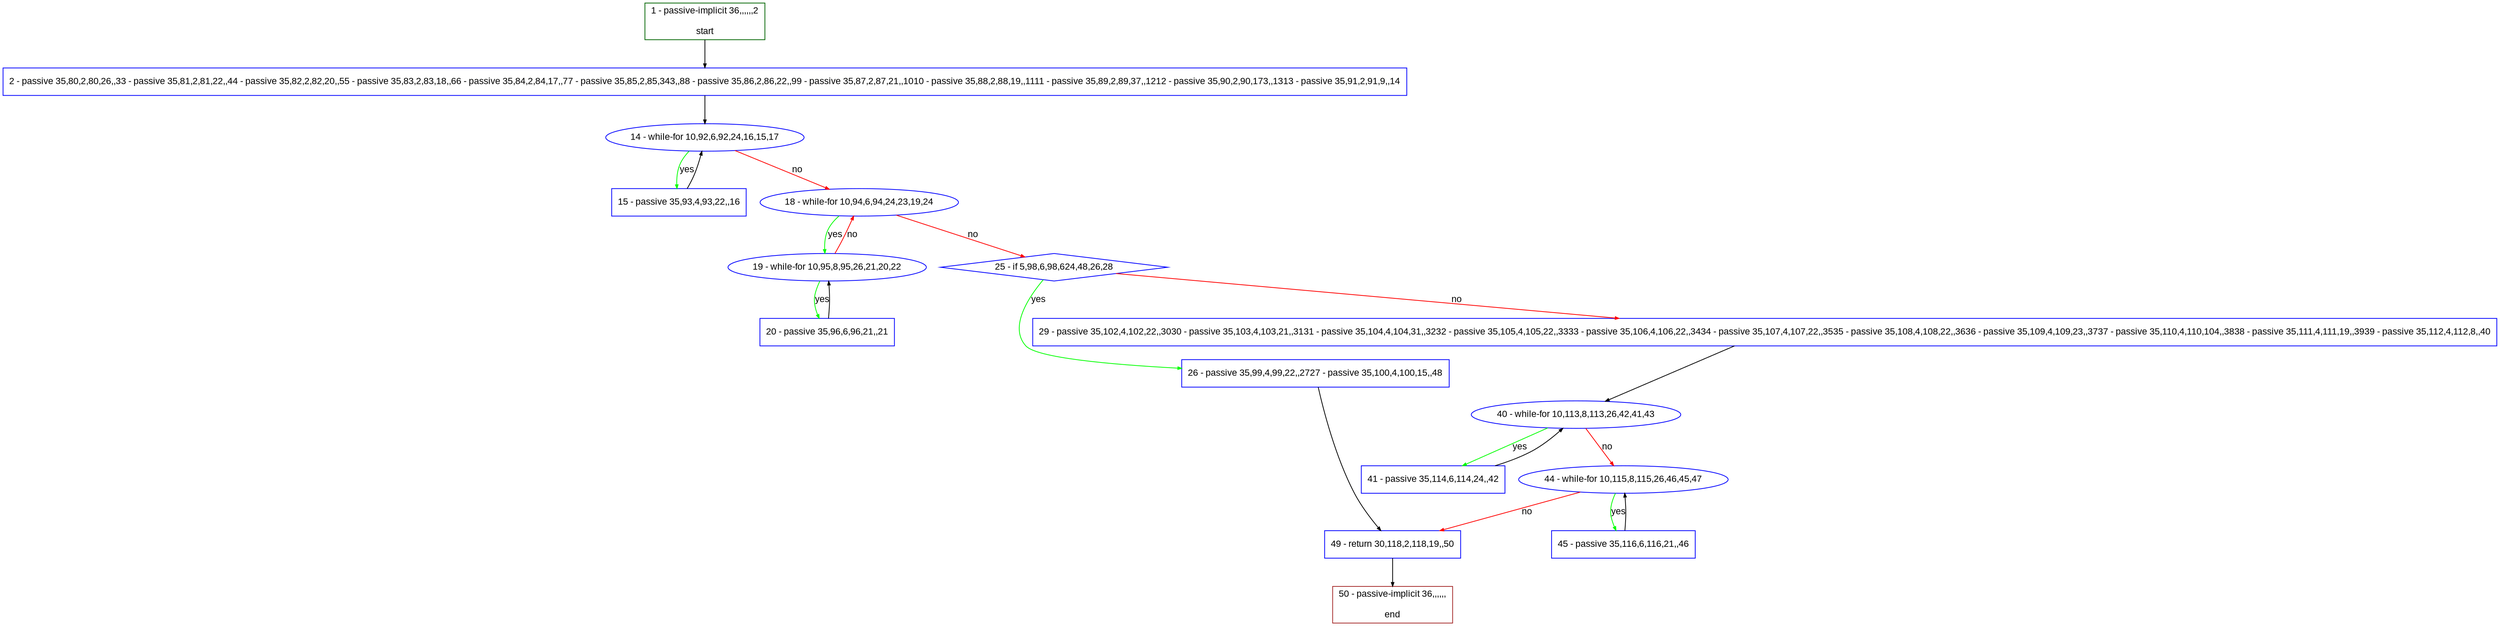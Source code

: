 digraph "" {
  graph [pack="true", label="", fontsize="12", packmode="clust", fontname="Arial", fillcolor="#FFFFCC", bgcolor="white", style="rounded,filled", compound="true"];
  node [node_initialized="no", label="", color="grey", fontsize="12", fillcolor="white", fontname="Arial", style="filled", shape="rectangle", compound="true", fixedsize="false"];
  edge [fontcolor="black", arrowhead="normal", arrowtail="none", arrowsize="0.5", ltail="", label="", color="black", fontsize="12", lhead="", fontname="Arial", dir="forward", compound="true"];
  __N1 [label="2 - passive 35,80,2,80,26,,33 - passive 35,81,2,81,22,,44 - passive 35,82,2,82,20,,55 - passive 35,83,2,83,18,,66 - passive 35,84,2,84,17,,77 - passive 35,85,2,85,343,,88 - passive 35,86,2,86,22,,99 - passive 35,87,2,87,21,,1010 - passive 35,88,2,88,19,,1111 - passive 35,89,2,89,37,,1212 - passive 35,90,2,90,173,,1313 - passive 35,91,2,91,9,,14", color="#0000ff", fillcolor="#ffffff", style="filled", shape="box"];
  __N2 [label="1 - passive-implicit 36,,,,,,2\n\nstart", color="#006400", fillcolor="#ffffff", style="filled", shape="box"];
  __N3 [label="14 - while-for 10,92,6,92,24,16,15,17", color="#0000ff", fillcolor="#ffffff", style="filled", shape="oval"];
  __N4 [label="15 - passive 35,93,4,93,22,,16", color="#0000ff", fillcolor="#ffffff", style="filled", shape="box"];
  __N5 [label="18 - while-for 10,94,6,94,24,23,19,24", color="#0000ff", fillcolor="#ffffff", style="filled", shape="oval"];
  __N6 [label="19 - while-for 10,95,8,95,26,21,20,22", color="#0000ff", fillcolor="#ffffff", style="filled", shape="oval"];
  __N7 [label="25 - if 5,98,6,98,624,48,26,28", color="#0000ff", fillcolor="#ffffff", style="filled", shape="diamond"];
  __N8 [label="20 - passive 35,96,6,96,21,,21", color="#0000ff", fillcolor="#ffffff", style="filled", shape="box"];
  __N9 [label="26 - passive 35,99,4,99,22,,2727 - passive 35,100,4,100,15,,48", color="#0000ff", fillcolor="#ffffff", style="filled", shape="box"];
  __N10 [label="29 - passive 35,102,4,102,22,,3030 - passive 35,103,4,103,21,,3131 - passive 35,104,4,104,31,,3232 - passive 35,105,4,105,22,,3333 - passive 35,106,4,106,22,,3434 - passive 35,107,4,107,22,,3535 - passive 35,108,4,108,22,,3636 - passive 35,109,4,109,23,,3737 - passive 35,110,4,110,104,,3838 - passive 35,111,4,111,19,,3939 - passive 35,112,4,112,8,,40", color="#0000ff", fillcolor="#ffffff", style="filled", shape="box"];
  __N11 [label="49 - return 30,118,2,118,19,,50", color="#0000ff", fillcolor="#ffffff", style="filled", shape="box"];
  __N12 [label="40 - while-for 10,113,8,113,26,42,41,43", color="#0000ff", fillcolor="#ffffff", style="filled", shape="oval"];
  __N13 [label="41 - passive 35,114,6,114,24,,42", color="#0000ff", fillcolor="#ffffff", style="filled", shape="box"];
  __N14 [label="44 - while-for 10,115,8,115,26,46,45,47", color="#0000ff", fillcolor="#ffffff", style="filled", shape="oval"];
  __N15 [label="45 - passive 35,116,6,116,21,,46", color="#0000ff", fillcolor="#ffffff", style="filled", shape="box"];
  __N16 [label="50 - passive-implicit 36,,,,,,\n\nend", color="#a52a2a", fillcolor="#ffffff", style="filled", shape="box"];
  __N2 -> __N1 [arrowhead="normal", arrowtail="none", color="#000000", label="", dir="forward"];
  __N1 -> __N3 [arrowhead="normal", arrowtail="none", color="#000000", label="", dir="forward"];
  __N3 -> __N4 [arrowhead="normal", arrowtail="none", color="#00ff00", label="yes", dir="forward"];
  __N4 -> __N3 [arrowhead="normal", arrowtail="none", color="#000000", label="", dir="forward"];
  __N3 -> __N5 [arrowhead="normal", arrowtail="none", color="#ff0000", label="no", dir="forward"];
  __N5 -> __N6 [arrowhead="normal", arrowtail="none", color="#00ff00", label="yes", dir="forward"];
  __N6 -> __N5 [arrowhead="normal", arrowtail="none", color="#ff0000", label="no", dir="forward"];
  __N5 -> __N7 [arrowhead="normal", arrowtail="none", color="#ff0000", label="no", dir="forward"];
  __N6 -> __N8 [arrowhead="normal", arrowtail="none", color="#00ff00", label="yes", dir="forward"];
  __N8 -> __N6 [arrowhead="normal", arrowtail="none", color="#000000", label="", dir="forward"];
  __N7 -> __N9 [arrowhead="normal", arrowtail="none", color="#00ff00", label="yes", dir="forward"];
  __N7 -> __N10 [arrowhead="normal", arrowtail="none", color="#ff0000", label="no", dir="forward"];
  __N9 -> __N11 [arrowhead="normal", arrowtail="none", color="#000000", label="", dir="forward"];
  __N10 -> __N12 [arrowhead="normal", arrowtail="none", color="#000000", label="", dir="forward"];
  __N12 -> __N13 [arrowhead="normal", arrowtail="none", color="#00ff00", label="yes", dir="forward"];
  __N13 -> __N12 [arrowhead="normal", arrowtail="none", color="#000000", label="", dir="forward"];
  __N12 -> __N14 [arrowhead="normal", arrowtail="none", color="#ff0000", label="no", dir="forward"];
  __N14 -> __N15 [arrowhead="normal", arrowtail="none", color="#00ff00", label="yes", dir="forward"];
  __N15 -> __N14 [arrowhead="normal", arrowtail="none", color="#000000", label="", dir="forward"];
  __N14 -> __N11 [arrowhead="normal", arrowtail="none", color="#ff0000", label="no", dir="forward"];
  __N11 -> __N16 [arrowhead="normal", arrowtail="none", color="#000000", label="", dir="forward"];
}
